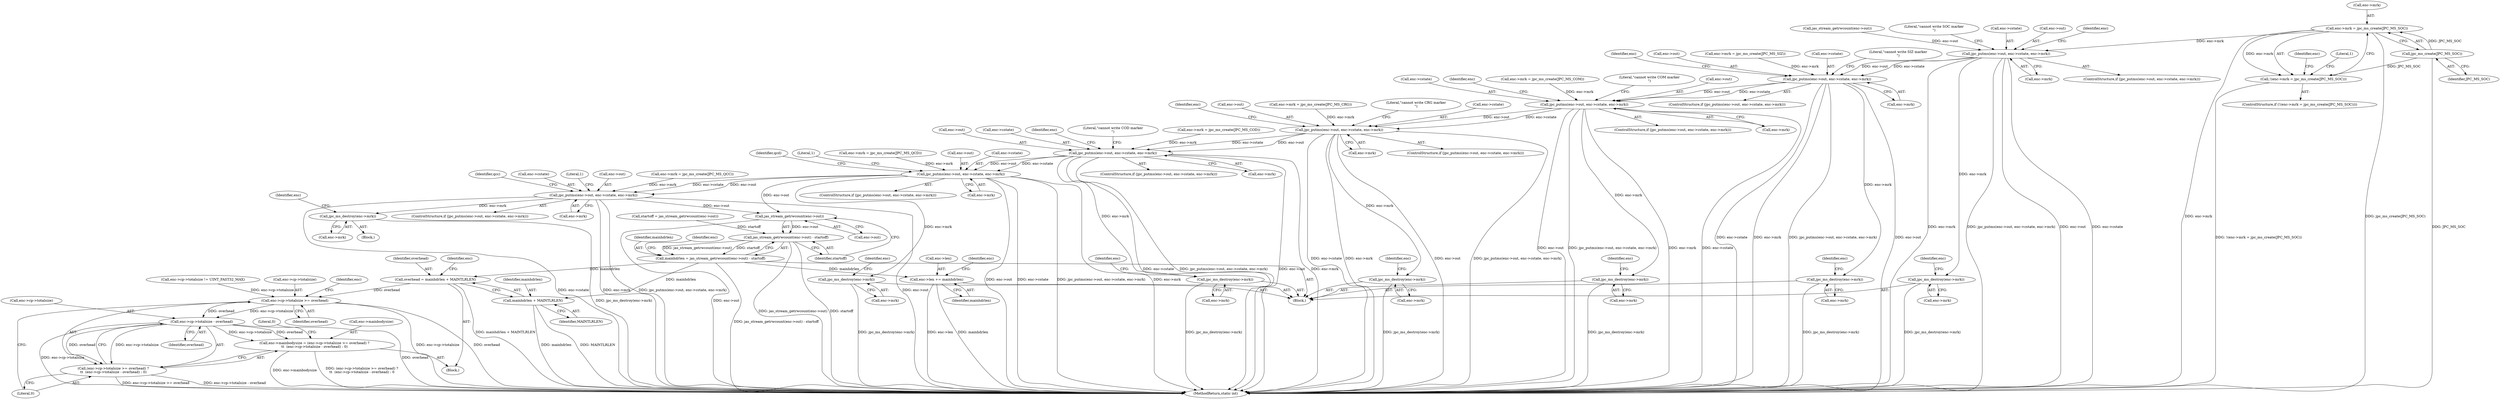 digraph "0_jasper_d42b2388f7f8e0332c846675133acea151fc557a_38@API" {
"1000142" [label="(Call,enc->mrk = jpc_ms_create(JPC_MS_SOC))"];
"1000146" [label="(Call,jpc_ms_create(JPC_MS_SOC))"];
"1000141" [label="(Call,!(enc->mrk = jpc_ms_create(JPC_MS_SOC)))"];
"1000153" [label="(Call,jpc_putms(enc->out, enc->cstate, enc->mrk))"];
"1000169" [label="(Call,jpc_ms_destroy(enc->mrk))"];
"1000357" [label="(Call,jpc_putms(enc->out, enc->cstate, enc->mrk))"];
"1000373" [label="(Call,jpc_ms_destroy(enc->mrk))"];
"1000424" [label="(Call,jpc_putms(enc->out, enc->cstate, enc->mrk))"];
"1000440" [label="(Call,jpc_ms_destroy(enc->mrk))"];
"1000482" [label="(Call,jpc_putms(enc->out, enc->cstate, enc->mrk))"];
"1000498" [label="(Call,jpc_ms_destroy(enc->mrk))"];
"1000874" [label="(Call,jpc_putms(enc->out, enc->cstate, enc->mrk))"];
"1000890" [label="(Call,jpc_ms_destroy(enc->mrk))"];
"1000973" [label="(Call,jpc_putms(enc->out, enc->cstate, enc->mrk))"];
"1000994" [label="(Call,jpc_ms_destroy(enc->mrk))"];
"1001100" [label="(Call,jpc_putms(enc->out, enc->cstate, enc->mrk))"];
"1001121" [label="(Call,jpc_ms_destroy(enc->mrk))"];
"1001133" [label="(Call,jas_stream_getrwcount(enc->out))"];
"1001132" [label="(Call,jas_stream_getrwcount(enc->out) - startoff)"];
"1001130" [label="(Call,mainhdrlen = jas_stream_getrwcount(enc->out) - startoff)"];
"1001138" [label="(Call,enc->len += mainhdrlen)"];
"1001153" [label="(Call,overhead = mainhdrlen + MAINTLRLEN)"];
"1001163" [label="(Call,enc->cp->totalsize >= overhead)"];
"1001170" [label="(Call,enc->cp->totalsize - overhead)"];
"1001158" [label="(Call,enc->mainbodysize = (enc->cp->totalsize >= overhead) ?\n\t\t  (enc->cp->totalsize - overhead) : 0)"];
"1001162" [label="(Call,(enc->cp->totalsize >= overhead) ?\n\t\t  (enc->cp->totalsize - overhead) : 0)"];
"1001155" [label="(Call,mainhdrlen + MAINTLRLEN)"];
"1000436" [label="(Literal,\"cannot write COM marker\n\")"];
"1000375" [label="(Identifier,enc)"];
"1001142" [label="(Identifier,mainhdrlen)"];
"1000489" [label="(Call,enc->mrk)"];
"1000357" [label="(Call,jpc_putms(enc->out, enc->cstate, enc->mrk))"];
"1000155" [label="(Identifier,enc)"];
"1000499" [label="(Call,enc->mrk)"];
"1001104" [label="(Call,enc->cstate)"];
"1000146" [label="(Call,jpc_ms_create(JPC_MS_SOC))"];
"1000974" [label="(Call,enc->out)"];
"1000358" [label="(Call,enc->out)"];
"1000874" [label="(Call,jpc_putms(enc->out, enc->cstate, enc->mrk))"];
"1000451" [label="(Call,enc->mrk = jpc_ms_create(JPC_MS_CRG))"];
"1000171" [label="(Identifier,enc)"];
"1000873" [label="(ControlStructure,if (jpc_putms(enc->out, enc->cstate, enc->mrk)))"];
"1000890" [label="(Call,jpc_ms_destroy(enc->mrk))"];
"1001157" [label="(Identifier,MAINTLRLEN)"];
"1000423" [label="(ControlStructure,if (jpc_putms(enc->out, enc->cstate, enc->mrk)))"];
"1001176" [label="(Identifier,overhead)"];
"1001170" [label="(Call,enc->cp->totalsize - overhead)"];
"1000481" [label="(ControlStructure,if (jpc_putms(enc->out, enc->cstate, enc->mrk)))"];
"1000143" [label="(Call,enc->mrk)"];
"1000494" [label="(Literal,\"cannot write CRG marker\n\")"];
"1000875" [label="(Call,enc->out)"];
"1001113" [label="(Literal,1)"];
"1001160" [label="(Identifier,enc)"];
"1000140" [label="(ControlStructure,if (!(enc->mrk = jpc_ms_create(JPC_MS_SOC))))"];
"1000446" [label="(Identifier,enc)"];
"1000151" [label="(Literal,1)"];
"1001147" [label="(Identifier,enc)"];
"1000486" [label="(Call,enc->cstate)"];
"1000160" [label="(Call,enc->mrk)"];
"1001156" [label="(Identifier,mainhdrlen)"];
"1000169" [label="(Call,jpc_ms_destroy(enc->mrk))"];
"1000977" [label="(Call,enc->cstate)"];
"1001132" [label="(Call,jas_stream_getrwcount(enc->out) - startoff)"];
"1000136" [label="(Call,jas_stream_getrwcount(enc->out))"];
"1000373" [label="(Call,jpc_ms_destroy(enc->mrk))"];
"1000356" [label="(ControlStructure,if (jpc_putms(enc->out, enc->cstate, enc->mrk)))"];
"1001139" [label="(Call,enc->len)"];
"1000425" [label="(Call,enc->out)"];
"1001169" [label="(Identifier,overhead)"];
"1001121" [label="(Call,jpc_ms_destroy(enc->mrk))"];
"1000878" [label="(Call,enc->cstate)"];
"1000440" [label="(Call,jpc_ms_destroy(enc->mrk))"];
"1001101" [label="(Call,enc->out)"];
"1000990" [label="(Identifier,qcd)"];
"1001131" [label="(Identifier,mainhdrlen)"];
"1000180" [label="(Call,enc->mrk = jpc_ms_create(JPC_MS_SIZ))"];
"1000142" [label="(Call,enc->mrk = jpc_ms_create(JPC_MS_SOC))"];
"1000972" [label="(ControlStructure,if (jpc_putms(enc->out, enc->cstate, enc->mrk)))"];
"1000153" [label="(Call,jpc_putms(enc->out, enc->cstate, enc->mrk))"];
"1000498" [label="(Call,jpc_ms_destroy(enc->mrk))"];
"1000428" [label="(Call,enc->cstate)"];
"1000424" [label="(Call,jpc_putms(enc->out, enc->cstate, enc->mrk))"];
"1000881" [label="(Call,enc->mrk)"];
"1001171" [label="(Call,enc->cp->totalsize)"];
"1001151" [label="(Block,)"];
"1001023" [label="(Call,enc->mrk = jpc_ms_create(JPC_MS_QCC))"];
"1000152" [label="(ControlStructure,if (jpc_putms(enc->out, enc->cstate, enc->mrk)))"];
"1000147" [label="(Identifier,JPC_MS_SOC)"];
"1000892" [label="(Identifier,enc)"];
"1000141" [label="(Call,!(enc->mrk = jpc_ms_create(JPC_MS_SOC)))"];
"1000995" [label="(Call,enc->mrk)"];
"1000364" [label="(Call,enc->mrk)"];
"1000504" [label="(Identifier,enc)"];
"1000170" [label="(Call,enc->mrk)"];
"1001140" [label="(Identifier,enc)"];
"1000886" [label="(Literal,\"cannot write COD marker\n\")"];
"1001144" [label="(Call,enc->cp->totalsize != UINT_FAST32_MAX)"];
"1001158" [label="(Call,enc->mainbodysize = (enc->cp->totalsize >= overhead) ?\n\t\t  (enc->cp->totalsize - overhead) : 0)"];
"1000673" [label="(Call,enc->mrk = jpc_ms_create(JPC_MS_COD))"];
"1001099" [label="(ControlStructure,if (jpc_putms(enc->out, enc->cstate, enc->mrk)))"];
"1000374" [label="(Call,enc->mrk)"];
"1001163" [label="(Call,enc->cp->totalsize >= overhead)"];
"1001122" [label="(Call,enc->mrk)"];
"1000500" [label="(Identifier,enc)"];
"1000165" [label="(Literal,\"cannot write SOC marker\n\")"];
"1001020" [label="(Block,)"];
"1000896" [label="(Identifier,enc)"];
"1000986" [label="(Literal,1)"];
"1000361" [label="(Call,enc->cstate)"];
"1001137" [label="(Identifier,startoff)"];
"1000431" [label="(Call,enc->mrk)"];
"1000134" [label="(Call,startoff = jas_stream_getrwcount(enc->out))"];
"1000901" [label="(Call,enc->mrk = jpc_ms_create(JPC_MS_QCD))"];
"1000973" [label="(Call,jpc_putms(enc->out, enc->cstate, enc->mrk))"];
"1001159" [label="(Call,enc->mainbodysize)"];
"1001127" [label="(Identifier,enc)"];
"1001117" [label="(Identifier,qcc)"];
"1000980" [label="(Call,enc->mrk)"];
"1000483" [label="(Call,enc->out)"];
"1000379" [label="(Identifier,enc)"];
"1001100" [label="(Call,jpc_putms(enc->out, enc->cstate, enc->mrk))"];
"1000482" [label="(Call,jpc_putms(enc->out, enc->cstate, enc->mrk))"];
"1001155" [label="(Call,mainhdrlen + MAINTLRLEN)"];
"1001153" [label="(Call,overhead = mainhdrlen + MAINTLRLEN)"];
"1001164" [label="(Call,enc->cp->totalsize)"];
"1001130" [label="(Call,mainhdrlen = jas_stream_getrwcount(enc->out) - startoff)"];
"1001133" [label="(Call,jas_stream_getrwcount(enc->out))"];
"1000442" [label="(Identifier,enc)"];
"1000175" [label="(Identifier,enc)"];
"1001138" [label="(Call,enc->len += mainhdrlen)"];
"1001107" [label="(Call,enc->mrk)"];
"1001000" [label="(Identifier,enc)"];
"1001162" [label="(Call,(enc->cp->totalsize >= overhead) ?\n\t\t  (enc->cp->totalsize - overhead) : 0)"];
"1001173" [label="(Identifier,enc)"];
"1001187" [label="(MethodReturn,static int)"];
"1001154" [label="(Identifier,overhead)"];
"1001177" [label="(Literal,0)"];
"1000994" [label="(Call,jpc_ms_destroy(enc->mrk))"];
"1000157" [label="(Call,enc->cstate)"];
"1001186" [label="(Literal,0)"];
"1000106" [label="(Block,)"];
"1000891" [label="(Call,enc->mrk)"];
"1000154" [label="(Call,enc->out)"];
"1000441" [label="(Call,enc->mrk)"];
"1000369" [label="(Literal,\"cannot write SIZ marker\n\")"];
"1000384" [label="(Call,enc->mrk = jpc_ms_create(JPC_MS_COM))"];
"1001134" [label="(Call,enc->out)"];
"1000142" -> "1000141"  [label="AST: "];
"1000142" -> "1000146"  [label="CFG: "];
"1000143" -> "1000142"  [label="AST: "];
"1000146" -> "1000142"  [label="AST: "];
"1000141" -> "1000142"  [label="CFG: "];
"1000142" -> "1001187"  [label="DDG: enc->mrk"];
"1000142" -> "1001187"  [label="DDG: jpc_ms_create(JPC_MS_SOC)"];
"1000142" -> "1000141"  [label="DDG: enc->mrk"];
"1000146" -> "1000142"  [label="DDG: JPC_MS_SOC"];
"1000142" -> "1000153"  [label="DDG: enc->mrk"];
"1000146" -> "1000147"  [label="CFG: "];
"1000147" -> "1000146"  [label="AST: "];
"1000146" -> "1001187"  [label="DDG: JPC_MS_SOC"];
"1000146" -> "1000141"  [label="DDG: JPC_MS_SOC"];
"1000141" -> "1000140"  [label="AST: "];
"1000151" -> "1000141"  [label="CFG: "];
"1000155" -> "1000141"  [label="CFG: "];
"1000141" -> "1001187"  [label="DDG: !(enc->mrk = jpc_ms_create(JPC_MS_SOC))"];
"1000153" -> "1000152"  [label="AST: "];
"1000153" -> "1000160"  [label="CFG: "];
"1000154" -> "1000153"  [label="AST: "];
"1000157" -> "1000153"  [label="AST: "];
"1000160" -> "1000153"  [label="AST: "];
"1000165" -> "1000153"  [label="CFG: "];
"1000171" -> "1000153"  [label="CFG: "];
"1000153" -> "1001187"  [label="DDG: enc->cstate"];
"1000153" -> "1001187"  [label="DDG: enc->mrk"];
"1000153" -> "1001187"  [label="DDG: jpc_putms(enc->out, enc->cstate, enc->mrk)"];
"1000153" -> "1001187"  [label="DDG: enc->out"];
"1000136" -> "1000153"  [label="DDG: enc->out"];
"1000153" -> "1000169"  [label="DDG: enc->mrk"];
"1000153" -> "1000357"  [label="DDG: enc->out"];
"1000153" -> "1000357"  [label="DDG: enc->cstate"];
"1000169" -> "1000106"  [label="AST: "];
"1000169" -> "1000170"  [label="CFG: "];
"1000170" -> "1000169"  [label="AST: "];
"1000175" -> "1000169"  [label="CFG: "];
"1000169" -> "1001187"  [label="DDG: jpc_ms_destroy(enc->mrk)"];
"1000357" -> "1000356"  [label="AST: "];
"1000357" -> "1000364"  [label="CFG: "];
"1000358" -> "1000357"  [label="AST: "];
"1000361" -> "1000357"  [label="AST: "];
"1000364" -> "1000357"  [label="AST: "];
"1000369" -> "1000357"  [label="CFG: "];
"1000375" -> "1000357"  [label="CFG: "];
"1000357" -> "1001187"  [label="DDG: enc->cstate"];
"1000357" -> "1001187"  [label="DDG: enc->mrk"];
"1000357" -> "1001187"  [label="DDG: jpc_putms(enc->out, enc->cstate, enc->mrk)"];
"1000357" -> "1001187"  [label="DDG: enc->out"];
"1000180" -> "1000357"  [label="DDG: enc->mrk"];
"1000357" -> "1000373"  [label="DDG: enc->mrk"];
"1000357" -> "1000424"  [label="DDG: enc->out"];
"1000357" -> "1000424"  [label="DDG: enc->cstate"];
"1000373" -> "1000106"  [label="AST: "];
"1000373" -> "1000374"  [label="CFG: "];
"1000374" -> "1000373"  [label="AST: "];
"1000379" -> "1000373"  [label="CFG: "];
"1000373" -> "1001187"  [label="DDG: jpc_ms_destroy(enc->mrk)"];
"1000424" -> "1000423"  [label="AST: "];
"1000424" -> "1000431"  [label="CFG: "];
"1000425" -> "1000424"  [label="AST: "];
"1000428" -> "1000424"  [label="AST: "];
"1000431" -> "1000424"  [label="AST: "];
"1000436" -> "1000424"  [label="CFG: "];
"1000442" -> "1000424"  [label="CFG: "];
"1000424" -> "1001187"  [label="DDG: enc->cstate"];
"1000424" -> "1001187"  [label="DDG: enc->out"];
"1000424" -> "1001187"  [label="DDG: jpc_putms(enc->out, enc->cstate, enc->mrk)"];
"1000424" -> "1001187"  [label="DDG: enc->mrk"];
"1000384" -> "1000424"  [label="DDG: enc->mrk"];
"1000424" -> "1000440"  [label="DDG: enc->mrk"];
"1000424" -> "1000482"  [label="DDG: enc->out"];
"1000424" -> "1000482"  [label="DDG: enc->cstate"];
"1000440" -> "1000106"  [label="AST: "];
"1000440" -> "1000441"  [label="CFG: "];
"1000441" -> "1000440"  [label="AST: "];
"1000446" -> "1000440"  [label="CFG: "];
"1000440" -> "1001187"  [label="DDG: jpc_ms_destroy(enc->mrk)"];
"1000482" -> "1000481"  [label="AST: "];
"1000482" -> "1000489"  [label="CFG: "];
"1000483" -> "1000482"  [label="AST: "];
"1000486" -> "1000482"  [label="AST: "];
"1000489" -> "1000482"  [label="AST: "];
"1000494" -> "1000482"  [label="CFG: "];
"1000500" -> "1000482"  [label="CFG: "];
"1000482" -> "1001187"  [label="DDG: enc->cstate"];
"1000482" -> "1001187"  [label="DDG: enc->mrk"];
"1000482" -> "1001187"  [label="DDG: enc->out"];
"1000482" -> "1001187"  [label="DDG: jpc_putms(enc->out, enc->cstate, enc->mrk)"];
"1000451" -> "1000482"  [label="DDG: enc->mrk"];
"1000482" -> "1000498"  [label="DDG: enc->mrk"];
"1000482" -> "1000874"  [label="DDG: enc->out"];
"1000482" -> "1000874"  [label="DDG: enc->cstate"];
"1000498" -> "1000106"  [label="AST: "];
"1000498" -> "1000499"  [label="CFG: "];
"1000499" -> "1000498"  [label="AST: "];
"1000504" -> "1000498"  [label="CFG: "];
"1000498" -> "1001187"  [label="DDG: jpc_ms_destroy(enc->mrk)"];
"1000874" -> "1000873"  [label="AST: "];
"1000874" -> "1000881"  [label="CFG: "];
"1000875" -> "1000874"  [label="AST: "];
"1000878" -> "1000874"  [label="AST: "];
"1000881" -> "1000874"  [label="AST: "];
"1000886" -> "1000874"  [label="CFG: "];
"1000892" -> "1000874"  [label="CFG: "];
"1000874" -> "1001187"  [label="DDG: enc->mrk"];
"1000874" -> "1001187"  [label="DDG: enc->cstate"];
"1000874" -> "1001187"  [label="DDG: jpc_putms(enc->out, enc->cstate, enc->mrk)"];
"1000874" -> "1001187"  [label="DDG: enc->out"];
"1000673" -> "1000874"  [label="DDG: enc->mrk"];
"1000874" -> "1000890"  [label="DDG: enc->mrk"];
"1000874" -> "1000973"  [label="DDG: enc->out"];
"1000874" -> "1000973"  [label="DDG: enc->cstate"];
"1000890" -> "1000106"  [label="AST: "];
"1000890" -> "1000891"  [label="CFG: "];
"1000891" -> "1000890"  [label="AST: "];
"1000896" -> "1000890"  [label="CFG: "];
"1000890" -> "1001187"  [label="DDG: jpc_ms_destroy(enc->mrk)"];
"1000973" -> "1000972"  [label="AST: "];
"1000973" -> "1000980"  [label="CFG: "];
"1000974" -> "1000973"  [label="AST: "];
"1000977" -> "1000973"  [label="AST: "];
"1000980" -> "1000973"  [label="AST: "];
"1000986" -> "1000973"  [label="CFG: "];
"1000990" -> "1000973"  [label="CFG: "];
"1000973" -> "1001187"  [label="DDG: enc->out"];
"1000973" -> "1001187"  [label="DDG: enc->cstate"];
"1000973" -> "1001187"  [label="DDG: jpc_putms(enc->out, enc->cstate, enc->mrk)"];
"1000973" -> "1001187"  [label="DDG: enc->mrk"];
"1000901" -> "1000973"  [label="DDG: enc->mrk"];
"1000973" -> "1000994"  [label="DDG: enc->mrk"];
"1000973" -> "1001100"  [label="DDG: enc->out"];
"1000973" -> "1001100"  [label="DDG: enc->cstate"];
"1000973" -> "1001133"  [label="DDG: enc->out"];
"1000994" -> "1000106"  [label="AST: "];
"1000994" -> "1000995"  [label="CFG: "];
"1000995" -> "1000994"  [label="AST: "];
"1001000" -> "1000994"  [label="CFG: "];
"1000994" -> "1001187"  [label="DDG: jpc_ms_destroy(enc->mrk)"];
"1001100" -> "1001099"  [label="AST: "];
"1001100" -> "1001107"  [label="CFG: "];
"1001101" -> "1001100"  [label="AST: "];
"1001104" -> "1001100"  [label="AST: "];
"1001107" -> "1001100"  [label="AST: "];
"1001113" -> "1001100"  [label="CFG: "];
"1001117" -> "1001100"  [label="CFG: "];
"1001100" -> "1001187"  [label="DDG: jpc_putms(enc->out, enc->cstate, enc->mrk)"];
"1001100" -> "1001187"  [label="DDG: enc->cstate"];
"1001100" -> "1001187"  [label="DDG: enc->mrk"];
"1001100" -> "1001187"  [label="DDG: enc->out"];
"1001023" -> "1001100"  [label="DDG: enc->mrk"];
"1001100" -> "1001121"  [label="DDG: enc->mrk"];
"1001100" -> "1001133"  [label="DDG: enc->out"];
"1001121" -> "1001020"  [label="AST: "];
"1001121" -> "1001122"  [label="CFG: "];
"1001122" -> "1001121"  [label="AST: "];
"1001127" -> "1001121"  [label="CFG: "];
"1001121" -> "1001187"  [label="DDG: jpc_ms_destroy(enc->mrk)"];
"1001133" -> "1001132"  [label="AST: "];
"1001133" -> "1001134"  [label="CFG: "];
"1001134" -> "1001133"  [label="AST: "];
"1001137" -> "1001133"  [label="CFG: "];
"1001133" -> "1001187"  [label="DDG: enc->out"];
"1001133" -> "1001132"  [label="DDG: enc->out"];
"1001132" -> "1001130"  [label="AST: "];
"1001132" -> "1001137"  [label="CFG: "];
"1001137" -> "1001132"  [label="AST: "];
"1001130" -> "1001132"  [label="CFG: "];
"1001132" -> "1001187"  [label="DDG: startoff"];
"1001132" -> "1001187"  [label="DDG: jas_stream_getrwcount(enc->out)"];
"1001132" -> "1001130"  [label="DDG: jas_stream_getrwcount(enc->out)"];
"1001132" -> "1001130"  [label="DDG: startoff"];
"1000134" -> "1001132"  [label="DDG: startoff"];
"1001130" -> "1000106"  [label="AST: "];
"1001131" -> "1001130"  [label="AST: "];
"1001140" -> "1001130"  [label="CFG: "];
"1001130" -> "1001187"  [label="DDG: jas_stream_getrwcount(enc->out) - startoff"];
"1001130" -> "1001138"  [label="DDG: mainhdrlen"];
"1001130" -> "1001153"  [label="DDG: mainhdrlen"];
"1001130" -> "1001155"  [label="DDG: mainhdrlen"];
"1001138" -> "1000106"  [label="AST: "];
"1001138" -> "1001142"  [label="CFG: "];
"1001139" -> "1001138"  [label="AST: "];
"1001142" -> "1001138"  [label="AST: "];
"1001147" -> "1001138"  [label="CFG: "];
"1001138" -> "1001187"  [label="DDG: enc->len"];
"1001138" -> "1001187"  [label="DDG: mainhdrlen"];
"1001153" -> "1001151"  [label="AST: "];
"1001153" -> "1001155"  [label="CFG: "];
"1001154" -> "1001153"  [label="AST: "];
"1001155" -> "1001153"  [label="AST: "];
"1001160" -> "1001153"  [label="CFG: "];
"1001153" -> "1001187"  [label="DDG: mainhdrlen + MAINTLRLEN"];
"1001153" -> "1001163"  [label="DDG: overhead"];
"1001163" -> "1001162"  [label="AST: "];
"1001163" -> "1001169"  [label="CFG: "];
"1001164" -> "1001163"  [label="AST: "];
"1001169" -> "1001163"  [label="AST: "];
"1001173" -> "1001163"  [label="CFG: "];
"1001177" -> "1001163"  [label="CFG: "];
"1001163" -> "1001187"  [label="DDG: enc->cp->totalsize"];
"1001163" -> "1001187"  [label="DDG: overhead"];
"1001144" -> "1001163"  [label="DDG: enc->cp->totalsize"];
"1001163" -> "1001170"  [label="DDG: enc->cp->totalsize"];
"1001163" -> "1001170"  [label="DDG: overhead"];
"1001170" -> "1001162"  [label="AST: "];
"1001170" -> "1001176"  [label="CFG: "];
"1001171" -> "1001170"  [label="AST: "];
"1001176" -> "1001170"  [label="AST: "];
"1001162" -> "1001170"  [label="CFG: "];
"1001170" -> "1001187"  [label="DDG: overhead"];
"1001170" -> "1001187"  [label="DDG: enc->cp->totalsize"];
"1001170" -> "1001158"  [label="DDG: enc->cp->totalsize"];
"1001170" -> "1001158"  [label="DDG: overhead"];
"1001170" -> "1001162"  [label="DDG: enc->cp->totalsize"];
"1001170" -> "1001162"  [label="DDG: overhead"];
"1001158" -> "1001151"  [label="AST: "];
"1001158" -> "1001162"  [label="CFG: "];
"1001159" -> "1001158"  [label="AST: "];
"1001162" -> "1001158"  [label="AST: "];
"1001186" -> "1001158"  [label="CFG: "];
"1001158" -> "1001187"  [label="DDG: enc->mainbodysize"];
"1001158" -> "1001187"  [label="DDG: (enc->cp->totalsize >= overhead) ?\n\t\t  (enc->cp->totalsize - overhead) : 0"];
"1001162" -> "1001177"  [label="CFG: "];
"1001177" -> "1001162"  [label="AST: "];
"1001162" -> "1001187"  [label="DDG: enc->cp->totalsize >= overhead"];
"1001162" -> "1001187"  [label="DDG: enc->cp->totalsize - overhead"];
"1001155" -> "1001157"  [label="CFG: "];
"1001156" -> "1001155"  [label="AST: "];
"1001157" -> "1001155"  [label="AST: "];
"1001155" -> "1001187"  [label="DDG: mainhdrlen"];
"1001155" -> "1001187"  [label="DDG: MAINTLRLEN"];
}
